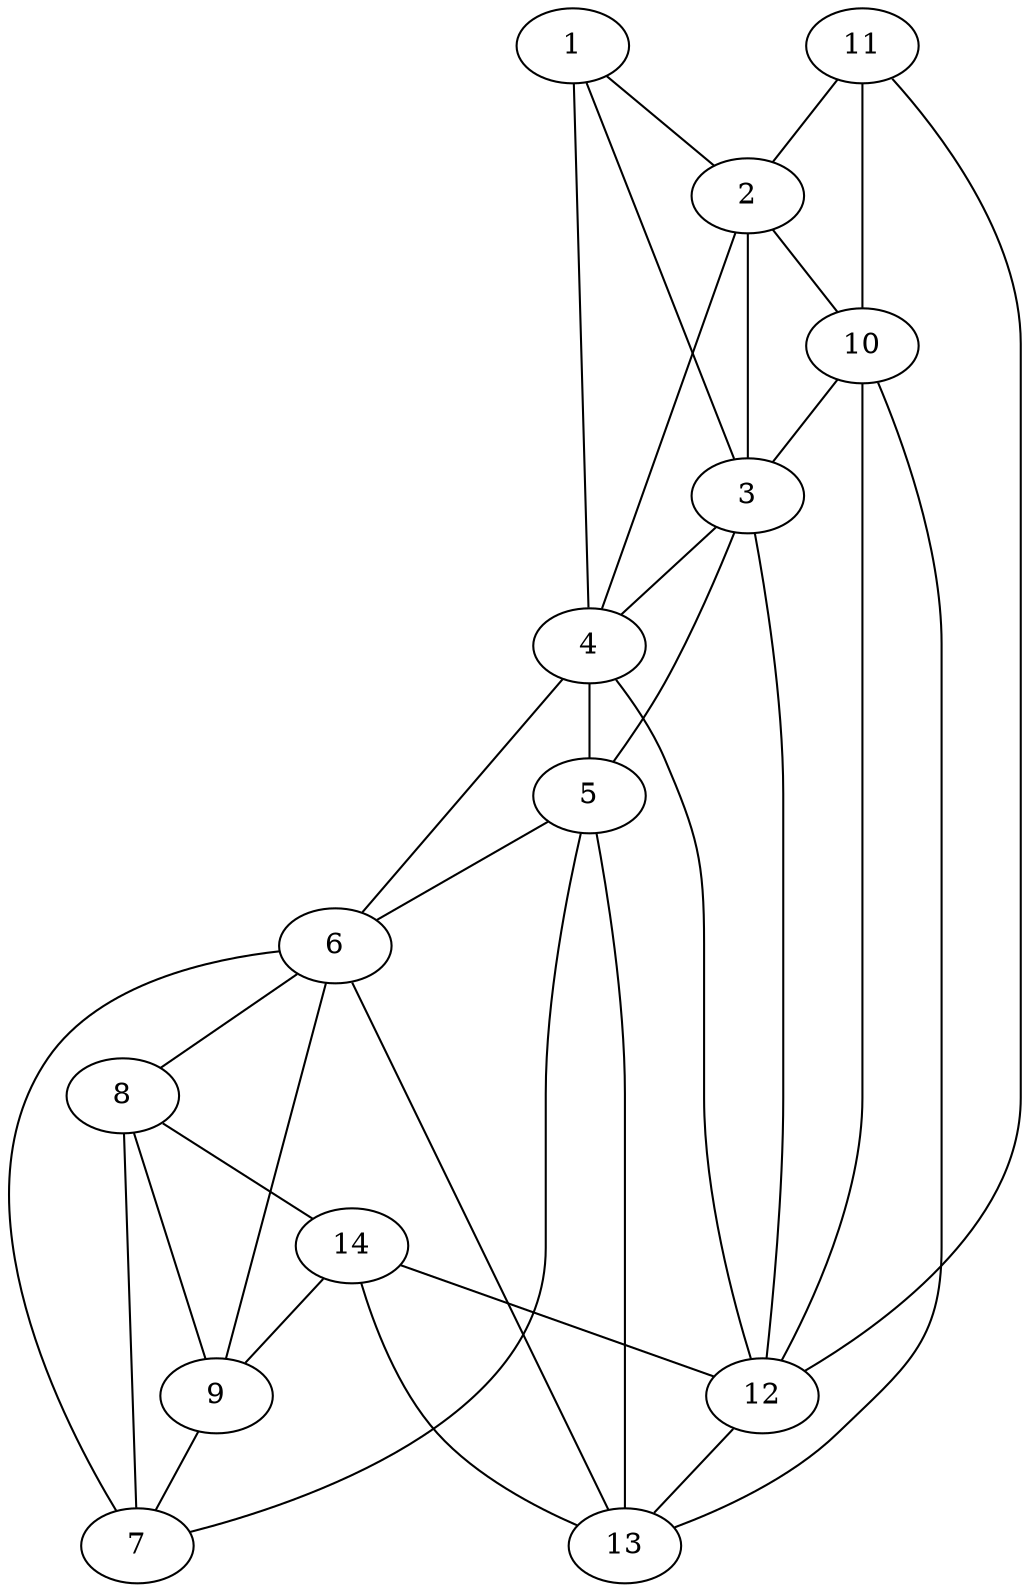graph pdb1h05 {
	1	 [aaLength=5,
		sequence=NLGRL,
		type=0];
	2	 [aaLength=16,
		sequence=THDELVALIEREAAEL,
		type=0];
	1 -- 2	 [distance0="20.61722",
		frequency=1,
		type0=1];
	3	 [aaLength=16,
		sequence=SEAQLLDWIHQAADAA,
		type=0];
	1 -- 3	 [distance0="43.89786",
		frequency=1,
		type0=2];
	4	 [aaLength=7,
		sequence=AGGLTHT,
		type=0];
	1 -- 4	 [distance0="64.97321",
		frequency=1,
		type0=3];
	2 -- 3	 [distance0="33.31165",
		frequency=1,
		type0=2];
	2 -- 4	 [distance0="53.75147",
		frequency=1,
		type0=3];
	10	 [aaLength=6,
		sequence=KAVVRQ,
		type=1];
	2 -- 10	 [distance0="2.0",
		frequency=1,
		type0=4];
	5	 [aaLength=10,
		sequence=SVALRDACAE,
		type=0];
	3 -- 5	 [distance0="31.15729",
		frequency=1,
		type0=2];
	3 -- 4	 [distance0="26.53922",
		frequency=1,
		type0=1];
	12	 [aaLength=4,
		sequence=VILN,
		type=1];
	3 -- 12	 [distance0="2.0",
		frequency=1,
		type0=4];
	4 -- 5	 [distance0="8.734285",
		distance1="0.0",
		frequency=2,
		type0=1,
		type1=5];
	6	 [aaLength=5,
		sequence=NVHAR,
		type=0];
	4 -- 6	 [distance0="31.54745",
		frequency=1,
		type0=3];
	7	 [aaLength=6,
		sequence=EEFRRH,
		type=0];
	5 -- 7	 [distance0="30.72899",
		frequency=1,
		type0=3];
	5 -- 6	 [distance0="28.81322",
		frequency=1,
		type0=2];
	13	 [aaLength=5,
		sequence=LIEVH,
		type=1];
	5 -- 13	 [distance0="4.0",
		frequency=1,
		type0=4];
	6 -- 7	 [distance0="9.888422",
		distance1="0.0",
		frequency=2,
		type0=1,
		type1=5];
	8	 [aaLength=5,
		sequence=LSPIA,
		type=0];
	6 -- 8	 [distance0="18.76387",
		frequency=1,
		type0=2];
	8 -- 7	 [distance0="13.87039",
		frequency=1,
		type0=1];
	14	 [aaLength=4,
		sequence=GVIV,
		type=1];
	8 -- 14	 [distance0="1.0",
		frequency=1,
		type0=4];
	9	 [aaLength=14,
		sequence=IQGYLLALRYLAEH,
		type=0];
	9 -- 7	 [distance0="31.64174",
		frequency=1,
		type0=2];
	9 -- 6	 [distance0="32.13093",
		frequency=1,
		type0=3];
	9 -- 8	 [distance0="20.83533",
		frequency=1,
		type0=1];
	10 -- 3	 [distance0="2.0",
		frequency=1,
		type0=4];
	10 -- 12	 [distance0="26.0",
		frequency=1,
		type0=1];
	10 -- 13	 [distance0="51.0",
		frequency=1,
		type0=3];
	11	 [aaLength=6,
		sequence=IVNVIN,
		type=1];
	11 -- 2	 [distance0="63.76001",
		distance1="18.0",
		frequency=2,
		type0=2,
		type1=4];
	11 -- 10	 [distance0="42.0",
		frequency=1,
		type0=1];
	11 -- 12	 [distance0="68.0",
		frequency=1,
		type0=3];
	12 -- 4	 [distance0="0.0",
		frequency=1,
		type0=5];
	12 -- 13	 [distance0="25.0",
		frequency=1,
		type0=1];
	13 -- 6	 [distance0="2.0",
		frequency=1,
		type0=4];
	14 -- 9	 [distance0="64.96612",
		distance1="3.0",
		frequency=2,
		type0=3,
		type1=4];
	14 -- 12	 [distance0="51.0",
		frequency=1,
		type0=2];
	14 -- 13	 [distance0="26.0",
		frequency=1,
		type0=1];
}
